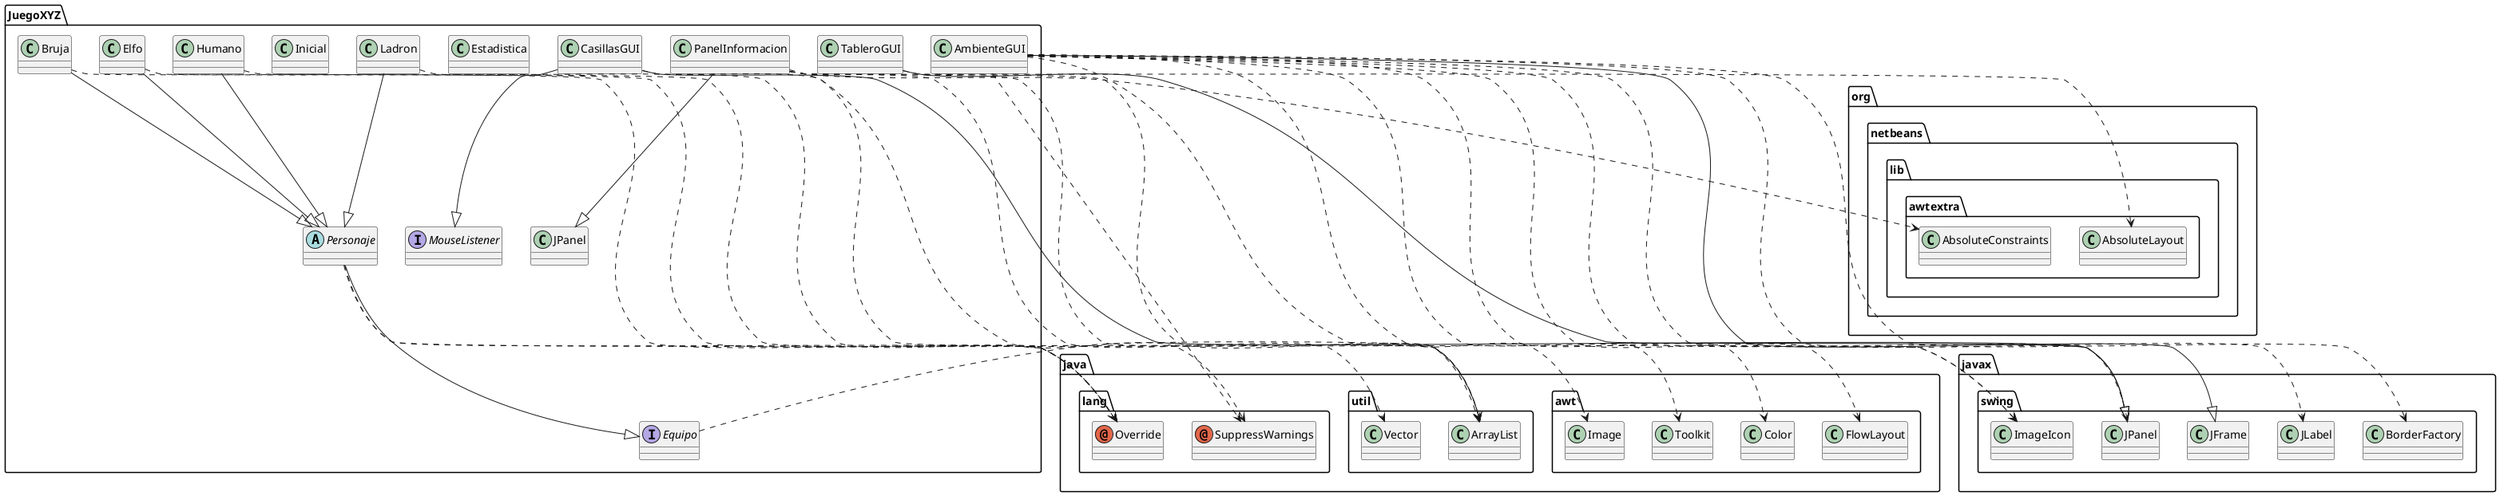 @startuml
abstract class JuegoXYZ.Personaje
annotation java.lang.Override
annotation java.lang.SuppressWarnings
class JuegoXYZ.AmbienteGUI
class JuegoXYZ.Bruja
class JuegoXYZ.CasillasGUI
class JuegoXYZ.Elfo
class JuegoXYZ.Estadistica
class JuegoXYZ.Humano
class JuegoXYZ.Inicial
class JuegoXYZ.JPanel
class JuegoXYZ.Ladron
class JuegoXYZ.PanelInformacion
class JuegoXYZ.TableroGUI
class java.awt.Color
class java.awt.FlowLayout
class java.awt.Image
class java.awt.Toolkit
class java.util.ArrayList
class java.util.Vector
class javax.swing.BorderFactory
class javax.swing.ImageIcon
class javax.swing.JFrame
class javax.swing.JLabel
class javax.swing.JPanel
class org.netbeans.lib.awtextra.AbsoluteConstraints
class org.netbeans.lib.awtextra.AbsoluteLayout
interface JuegoXYZ.Equipo
interface JuegoXYZ.MouseListener
JuegoXYZ.Personaje ..> java.lang.Override
JuegoXYZ.Personaje ..> javax.swing.ImageIcon
JuegoXYZ.Personaje --|> JuegoXYZ.Equipo
JuegoXYZ.AmbienteGUI ..> java.lang.SuppressWarnings
JuegoXYZ.AmbienteGUI ..> java.awt.Color
JuegoXYZ.AmbienteGUI ..> java.awt.FlowLayout
JuegoXYZ.AmbienteGUI ..> java.awt.Image
JuegoXYZ.AmbienteGUI ..> java.awt.Toolkit
JuegoXYZ.AmbienteGUI ..> java.util.ArrayList
JuegoXYZ.AmbienteGUI ..> javax.swing.BorderFactory
JuegoXYZ.AmbienteGUI ..> javax.swing.ImageIcon
JuegoXYZ.AmbienteGUI --|> javax.swing.JFrame
JuegoXYZ.AmbienteGUI ..> javax.swing.JLabel
JuegoXYZ.AmbienteGUI ..> javax.swing.JPanel
JuegoXYZ.Bruja --|> JuegoXYZ.Personaje
JuegoXYZ.Bruja ..> java.lang.Override
JuegoXYZ.CasillasGUI ..> java.util.ArrayList
JuegoXYZ.CasillasGUI --|> javax.swing.JPanel
JuegoXYZ.CasillasGUI --|> JuegoXYZ.MouseListener
JuegoXYZ.Elfo --|> JuegoXYZ.Personaje
JuegoXYZ.Elfo ..> java.lang.Override
JuegoXYZ.Humano --|> JuegoXYZ.Personaje
JuegoXYZ.Humano ..> java.lang.Override
JuegoXYZ.Ladron --|> JuegoXYZ.Personaje
JuegoXYZ.Ladron ..> java.lang.Override
JuegoXYZ.PanelInformacion ..> java.lang.SuppressWarnings
JuegoXYZ.PanelInformacion --|> JuegoXYZ.JPanel
JuegoXYZ.PanelInformacion ..> java.util.ArrayList
JuegoXYZ.PanelInformacion ..> java.util.Vector
JuegoXYZ.PanelInformacion ..> org.netbeans.lib.awtextra.AbsoluteConstraints
JuegoXYZ.PanelInformacion ..> org.netbeans.lib.awtextra.AbsoluteLayout
JuegoXYZ.TableroGUI ..> java.util.ArrayList
JuegoXYZ.TableroGUI --|> javax.swing.JPanel
JuegoXYZ.Equipo ..> java.util.ArrayList
@enduml